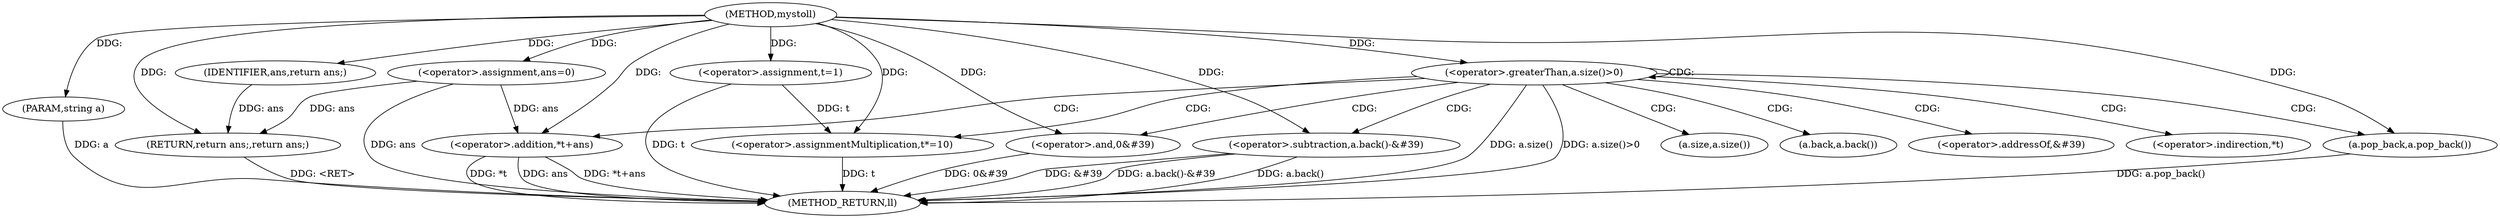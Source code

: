 digraph "mystoll" {  
"1000494" [label = "(METHOD,mystoll)" ]
"1000527" [label = "(METHOD_RETURN,ll)" ]
"1000495" [label = "(PARAM,string a)" ]
"1000498" [label = "(<operator>.assignment,ans=0)" ]
"1000502" [label = "(<operator>.assignment,t=1)" ]
"1000525" [label = "(RETURN,return ans;,return ans;)" ]
"1000506" [label = "(<operator>.greaterThan,a.size()>0)" ]
"1000526" [label = "(IDENTIFIER,ans,return ans;)" ]
"1000510" [label = "(<operator>.subtraction,a.back()-&#39)" ]
"1000514" [label = "(<operator>.and,0&#39)" ]
"1000517" [label = "(<operator>.addition,*t+ans)" ]
"1000521" [label = "(<operator>.assignmentMultiplication,t*=10)" ]
"1000524" [label = "(a.pop_back,a.pop_back())" ]
"1000507" [label = "(a.size,a.size())" ]
"1000511" [label = "(a.back,a.back())" ]
"1000512" [label = "(<operator>.addressOf,&#39)" ]
"1000518" [label = "(<operator>.indirection,*t)" ]
  "1000495" -> "1000527"  [ label = "DDG: a"] 
  "1000498" -> "1000527"  [ label = "DDG: ans"] 
  "1000502" -> "1000527"  [ label = "DDG: t"] 
  "1000506" -> "1000527"  [ label = "DDG: a.size()"] 
  "1000506" -> "1000527"  [ label = "DDG: a.size()>0"] 
  "1000510" -> "1000527"  [ label = "DDG: a.back()"] 
  "1000510" -> "1000527"  [ label = "DDG: &#39"] 
  "1000510" -> "1000527"  [ label = "DDG: a.back()-&#39"] 
  "1000514" -> "1000527"  [ label = "DDG: 0&#39"] 
  "1000517" -> "1000527"  [ label = "DDG: *t"] 
  "1000517" -> "1000527"  [ label = "DDG: ans"] 
  "1000517" -> "1000527"  [ label = "DDG: *t+ans"] 
  "1000521" -> "1000527"  [ label = "DDG: t"] 
  "1000524" -> "1000527"  [ label = "DDG: a.pop_back()"] 
  "1000525" -> "1000527"  [ label = "DDG: <RET>"] 
  "1000494" -> "1000495"  [ label = "DDG: "] 
  "1000494" -> "1000498"  [ label = "DDG: "] 
  "1000494" -> "1000502"  [ label = "DDG: "] 
  "1000526" -> "1000525"  [ label = "DDG: ans"] 
  "1000498" -> "1000525"  [ label = "DDG: ans"] 
  "1000494" -> "1000525"  [ label = "DDG: "] 
  "1000494" -> "1000526"  [ label = "DDG: "] 
  "1000494" -> "1000506"  [ label = "DDG: "] 
  "1000498" -> "1000517"  [ label = "DDG: ans"] 
  "1000494" -> "1000517"  [ label = "DDG: "] 
  "1000494" -> "1000521"  [ label = "DDG: "] 
  "1000494" -> "1000524"  [ label = "DDG: "] 
  "1000494" -> "1000510"  [ label = "DDG: "] 
  "1000494" -> "1000514"  [ label = "DDG: "] 
  "1000502" -> "1000521"  [ label = "DDG: t"] 
  "1000506" -> "1000511"  [ label = "CDG: "] 
  "1000506" -> "1000518"  [ label = "CDG: "] 
  "1000506" -> "1000512"  [ label = "CDG: "] 
  "1000506" -> "1000524"  [ label = "CDG: "] 
  "1000506" -> "1000506"  [ label = "CDG: "] 
  "1000506" -> "1000514"  [ label = "CDG: "] 
  "1000506" -> "1000521"  [ label = "CDG: "] 
  "1000506" -> "1000510"  [ label = "CDG: "] 
  "1000506" -> "1000517"  [ label = "CDG: "] 
  "1000506" -> "1000507"  [ label = "CDG: "] 
}
